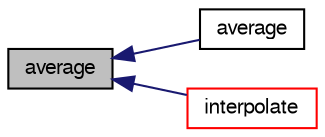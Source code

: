 digraph "average"
{
  bgcolor="transparent";
  edge [fontname="FreeSans",fontsize="10",labelfontname="FreeSans",labelfontsize="10"];
  node [fontname="FreeSans",fontsize="10",shape=record];
  rankdir="LR";
  Node1517 [label="average",height=0.2,width=0.4,color="black", fillcolor="grey75", style="filled", fontcolor="black"];
  Node1517 -> Node1518 [dir="back",color="midnightblue",fontsize="10",style="solid",fontname="FreeSans"];
  Node1518 [label="average",height=0.2,width=0.4,color="black",URL="$a29378.html#a1e79048a7549b7bf0eb62d05bc732418",tooltip="Area-averaged value of a field across the surface. "];
  Node1517 -> Node1519 [dir="back",color="midnightblue",fontsize="10",style="solid",fontname="FreeSans"];
  Node1519 [label="interpolate",height=0.2,width=0.4,color="red",URL="$a29378.html#acb5e25bbcf94f482a6b194cfbde024fb",tooltip="interpolation requested for surface "];
}
